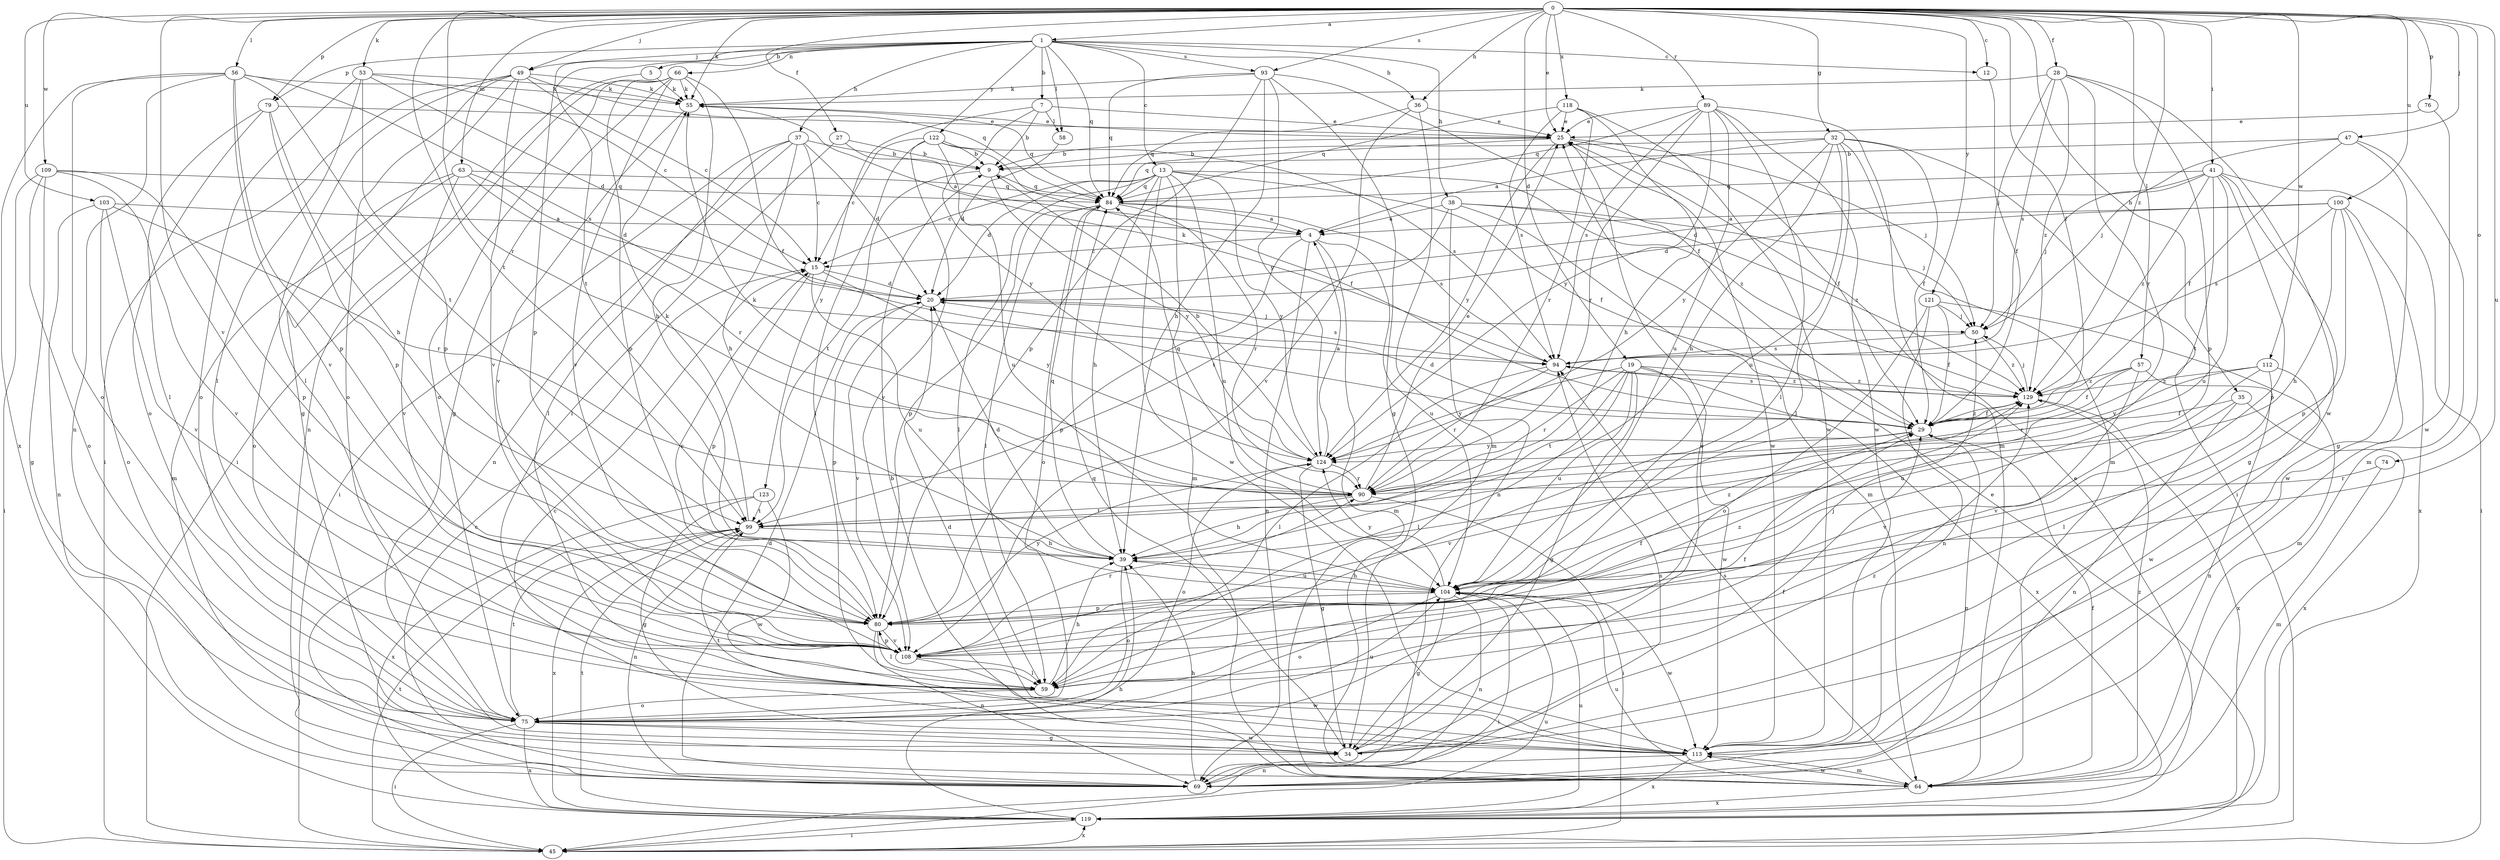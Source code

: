 strict digraph  {
0;
1;
4;
5;
7;
9;
12;
13;
15;
19;
20;
25;
27;
28;
29;
32;
34;
35;
36;
37;
38;
39;
41;
45;
47;
49;
50;
53;
55;
56;
57;
58;
59;
63;
64;
66;
69;
74;
75;
76;
79;
80;
84;
89;
90;
93;
94;
99;
100;
103;
104;
108;
109;
112;
113;
118;
119;
121;
122;
123;
124;
129;
0 -> 1  [label=a];
0 -> 12  [label=c];
0 -> 19  [label=d];
0 -> 25  [label=e];
0 -> 27  [label=f];
0 -> 28  [label=f];
0 -> 29  [label=f];
0 -> 32  [label=g];
0 -> 35  [label=h];
0 -> 36  [label=h];
0 -> 41  [label=i];
0 -> 47  [label=j];
0 -> 49  [label=j];
0 -> 53  [label=k];
0 -> 55  [label=k];
0 -> 56  [label=l];
0 -> 57  [label=l];
0 -> 63  [label=m];
0 -> 74  [label=o];
0 -> 76  [label=p];
0 -> 79  [label=p];
0 -> 89  [label=r];
0 -> 90  [label=r];
0 -> 93  [label=s];
0 -> 99  [label=t];
0 -> 100  [label=u];
0 -> 103  [label=u];
0 -> 104  [label=u];
0 -> 108  [label=v];
0 -> 109  [label=w];
0 -> 112  [label=w];
0 -> 118  [label=x];
0 -> 121  [label=y];
0 -> 129  [label=z];
1 -> 5  [label=b];
1 -> 7  [label=b];
1 -> 12  [label=c];
1 -> 13  [label=c];
1 -> 36  [label=h];
1 -> 37  [label=h];
1 -> 38  [label=h];
1 -> 49  [label=j];
1 -> 58  [label=l];
1 -> 66  [label=n];
1 -> 79  [label=p];
1 -> 80  [label=p];
1 -> 84  [label=q];
1 -> 93  [label=s];
1 -> 99  [label=t];
1 -> 122  [label=y];
4 -> 15  [label=c];
4 -> 64  [label=m];
4 -> 69  [label=n];
4 -> 80  [label=p];
4 -> 104  [label=u];
5 -> 55  [label=k];
5 -> 69  [label=n];
7 -> 9  [label=b];
7 -> 25  [label=e];
7 -> 58  [label=l];
7 -> 123  [label=y];
7 -> 124  [label=y];
9 -> 84  [label=q];
9 -> 99  [label=t];
9 -> 124  [label=y];
12 -> 29  [label=f];
13 -> 15  [label=c];
13 -> 20  [label=d];
13 -> 29  [label=f];
13 -> 39  [label=h];
13 -> 59  [label=l];
13 -> 64  [label=m];
13 -> 84  [label=q];
13 -> 104  [label=u];
13 -> 113  [label=w];
13 -> 124  [label=y];
13 -> 129  [label=z];
15 -> 20  [label=d];
15 -> 80  [label=p];
15 -> 104  [label=u];
15 -> 124  [label=y];
19 -> 34  [label=g];
19 -> 59  [label=l];
19 -> 90  [label=r];
19 -> 99  [label=t];
19 -> 104  [label=u];
19 -> 113  [label=w];
19 -> 119  [label=x];
19 -> 124  [label=y];
19 -> 129  [label=z];
20 -> 50  [label=j];
20 -> 80  [label=p];
20 -> 94  [label=s];
20 -> 108  [label=v];
25 -> 9  [label=b];
25 -> 29  [label=f];
25 -> 50  [label=j];
25 -> 84  [label=q];
25 -> 113  [label=w];
25 -> 124  [label=y];
27 -> 4  [label=a];
27 -> 9  [label=b];
27 -> 59  [label=l];
28 -> 50  [label=j];
28 -> 55  [label=k];
28 -> 80  [label=p];
28 -> 90  [label=r];
28 -> 94  [label=s];
28 -> 113  [label=w];
28 -> 129  [label=z];
29 -> 20  [label=d];
29 -> 69  [label=n];
29 -> 108  [label=v];
29 -> 124  [label=y];
29 -> 129  [label=z];
32 -> 4  [label=a];
32 -> 9  [label=b];
32 -> 29  [label=f];
32 -> 39  [label=h];
32 -> 45  [label=i];
32 -> 59  [label=l];
32 -> 64  [label=m];
32 -> 104  [label=u];
32 -> 124  [label=y];
34 -> 25  [label=e];
34 -> 29  [label=f];
34 -> 84  [label=q];
34 -> 129  [label=z];
35 -> 29  [label=f];
35 -> 69  [label=n];
35 -> 108  [label=v];
35 -> 119  [label=x];
36 -> 25  [label=e];
36 -> 64  [label=m];
36 -> 84  [label=q];
36 -> 108  [label=v];
37 -> 9  [label=b];
37 -> 15  [label=c];
37 -> 20  [label=d];
37 -> 39  [label=h];
37 -> 45  [label=i];
37 -> 59  [label=l];
37 -> 69  [label=n];
38 -> 4  [label=a];
38 -> 50  [label=j];
38 -> 64  [label=m];
38 -> 69  [label=n];
38 -> 99  [label=t];
38 -> 129  [label=z];
39 -> 20  [label=d];
39 -> 75  [label=o];
39 -> 84  [label=q];
39 -> 104  [label=u];
41 -> 20  [label=d];
41 -> 34  [label=g];
41 -> 45  [label=i];
41 -> 50  [label=j];
41 -> 80  [label=p];
41 -> 84  [label=q];
41 -> 99  [label=t];
41 -> 104  [label=u];
41 -> 129  [label=z];
45 -> 25  [label=e];
45 -> 99  [label=t];
45 -> 104  [label=u];
45 -> 119  [label=x];
47 -> 9  [label=b];
47 -> 29  [label=f];
47 -> 34  [label=g];
47 -> 50  [label=j];
47 -> 64  [label=m];
49 -> 15  [label=c];
49 -> 34  [label=g];
49 -> 45  [label=i];
49 -> 55  [label=k];
49 -> 59  [label=l];
49 -> 75  [label=o];
49 -> 84  [label=q];
49 -> 108  [label=v];
50 -> 94  [label=s];
50 -> 129  [label=z];
53 -> 15  [label=c];
53 -> 20  [label=d];
53 -> 55  [label=k];
53 -> 59  [label=l];
53 -> 75  [label=o];
53 -> 80  [label=p];
55 -> 25  [label=e];
55 -> 84  [label=q];
55 -> 108  [label=v];
56 -> 55  [label=k];
56 -> 69  [label=n];
56 -> 75  [label=o];
56 -> 80  [label=p];
56 -> 94  [label=s];
56 -> 99  [label=t];
56 -> 108  [label=v];
56 -> 119  [label=x];
57 -> 29  [label=f];
57 -> 69  [label=n];
57 -> 90  [label=r];
57 -> 108  [label=v];
57 -> 129  [label=z];
58 -> 20  [label=d];
59 -> 29  [label=f];
59 -> 39  [label=h];
59 -> 50  [label=j];
59 -> 75  [label=o];
63 -> 20  [label=d];
63 -> 64  [label=m];
63 -> 75  [label=o];
63 -> 84  [label=q];
63 -> 90  [label=r];
63 -> 108  [label=v];
64 -> 9  [label=b];
64 -> 29  [label=f];
64 -> 94  [label=s];
64 -> 104  [label=u];
64 -> 113  [label=w];
64 -> 119  [label=x];
64 -> 129  [label=z];
66 -> 29  [label=f];
66 -> 34  [label=g];
66 -> 39  [label=h];
66 -> 45  [label=i];
66 -> 55  [label=k];
66 -> 75  [label=o];
66 -> 80  [label=p];
66 -> 108  [label=v];
69 -> 15  [label=c];
69 -> 20  [label=d];
69 -> 39  [label=h];
69 -> 94  [label=s];
74 -> 64  [label=m];
74 -> 90  [label=r];
75 -> 34  [label=g];
75 -> 45  [label=i];
75 -> 99  [label=t];
75 -> 104  [label=u];
75 -> 113  [label=w];
75 -> 119  [label=x];
76 -> 25  [label=e];
76 -> 113  [label=w];
79 -> 25  [label=e];
79 -> 39  [label=h];
79 -> 59  [label=l];
79 -> 75  [label=o];
79 -> 80  [label=p];
80 -> 15  [label=c];
80 -> 59  [label=l];
80 -> 69  [label=n];
80 -> 108  [label=v];
80 -> 124  [label=y];
84 -> 4  [label=a];
84 -> 59  [label=l];
84 -> 75  [label=o];
84 -> 80  [label=p];
84 -> 90  [label=r];
84 -> 94  [label=s];
89 -> 25  [label=e];
89 -> 59  [label=l];
89 -> 64  [label=m];
89 -> 84  [label=q];
89 -> 90  [label=r];
89 -> 94  [label=s];
89 -> 104  [label=u];
89 -> 113  [label=w];
89 -> 124  [label=y];
90 -> 25  [label=e];
90 -> 39  [label=h];
90 -> 45  [label=i];
90 -> 55  [label=k];
90 -> 84  [label=q];
90 -> 99  [label=t];
93 -> 29  [label=f];
93 -> 34  [label=g];
93 -> 39  [label=h];
93 -> 55  [label=k];
93 -> 80  [label=p];
93 -> 84  [label=q];
93 -> 124  [label=y];
94 -> 55  [label=k];
94 -> 59  [label=l];
94 -> 90  [label=r];
94 -> 129  [label=z];
99 -> 39  [label=h];
99 -> 55  [label=k];
99 -> 69  [label=n];
99 -> 119  [label=x];
100 -> 4  [label=a];
100 -> 20  [label=d];
100 -> 39  [label=h];
100 -> 80  [label=p];
100 -> 94  [label=s];
100 -> 113  [label=w];
100 -> 119  [label=x];
103 -> 4  [label=a];
103 -> 69  [label=n];
103 -> 75  [label=o];
103 -> 90  [label=r];
103 -> 108  [label=v];
104 -> 34  [label=g];
104 -> 39  [label=h];
104 -> 45  [label=i];
104 -> 69  [label=n];
104 -> 75  [label=o];
104 -> 80  [label=p];
104 -> 113  [label=w];
104 -> 124  [label=y];
104 -> 129  [label=z];
108 -> 29  [label=f];
108 -> 59  [label=l];
108 -> 80  [label=p];
108 -> 90  [label=r];
108 -> 113  [label=w];
108 -> 129  [label=z];
109 -> 34  [label=g];
109 -> 45  [label=i];
109 -> 75  [label=o];
109 -> 80  [label=p];
109 -> 84  [label=q];
109 -> 108  [label=v];
112 -> 59  [label=l];
112 -> 104  [label=u];
112 -> 113  [label=w];
112 -> 124  [label=y];
112 -> 129  [label=z];
113 -> 15  [label=c];
113 -> 20  [label=d];
113 -> 64  [label=m];
113 -> 69  [label=n];
113 -> 99  [label=t];
113 -> 119  [label=x];
118 -> 25  [label=e];
118 -> 39  [label=h];
118 -> 84  [label=q];
118 -> 90  [label=r];
118 -> 94  [label=s];
118 -> 113  [label=w];
119 -> 25  [label=e];
119 -> 39  [label=h];
119 -> 45  [label=i];
119 -> 99  [label=t];
119 -> 104  [label=u];
121 -> 29  [label=f];
121 -> 50  [label=j];
121 -> 64  [label=m];
121 -> 69  [label=n];
121 -> 75  [label=o];
122 -> 9  [label=b];
122 -> 15  [label=c];
122 -> 29  [label=f];
122 -> 59  [label=l];
122 -> 94  [label=s];
122 -> 104  [label=u];
122 -> 108  [label=v];
123 -> 34  [label=g];
123 -> 99  [label=t];
123 -> 113  [label=w];
123 -> 119  [label=x];
124 -> 4  [label=a];
124 -> 9  [label=b];
124 -> 34  [label=g];
124 -> 75  [label=o];
124 -> 90  [label=r];
129 -> 29  [label=f];
129 -> 50  [label=j];
129 -> 94  [label=s];
129 -> 119  [label=x];
}
